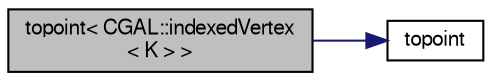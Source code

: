 digraph "topoint&lt; CGAL::indexedVertex&lt; K &gt; &gt;"
{
  bgcolor="transparent";
  edge [fontname="FreeSans",fontsize="10",labelfontname="FreeSans",labelfontsize="10"];
  node [fontname="FreeSans",fontsize="10",shape=record];
  rankdir="LR";
  Node135288 [label="topoint\< CGAL::indexedVertex\l\< K \> \>",height=0.2,width=0.4,color="black", fillcolor="grey75", style="filled", fontcolor="black"];
  Node135288 -> Node135289 [color="midnightblue",fontsize="10",style="solid",fontname="FreeSans"];
  Node135289 [label="topoint",height=0.2,width=0.4,color="black",URL="$a21124.html#a13279f9150cf35c990b2a31639118d25"];
}
